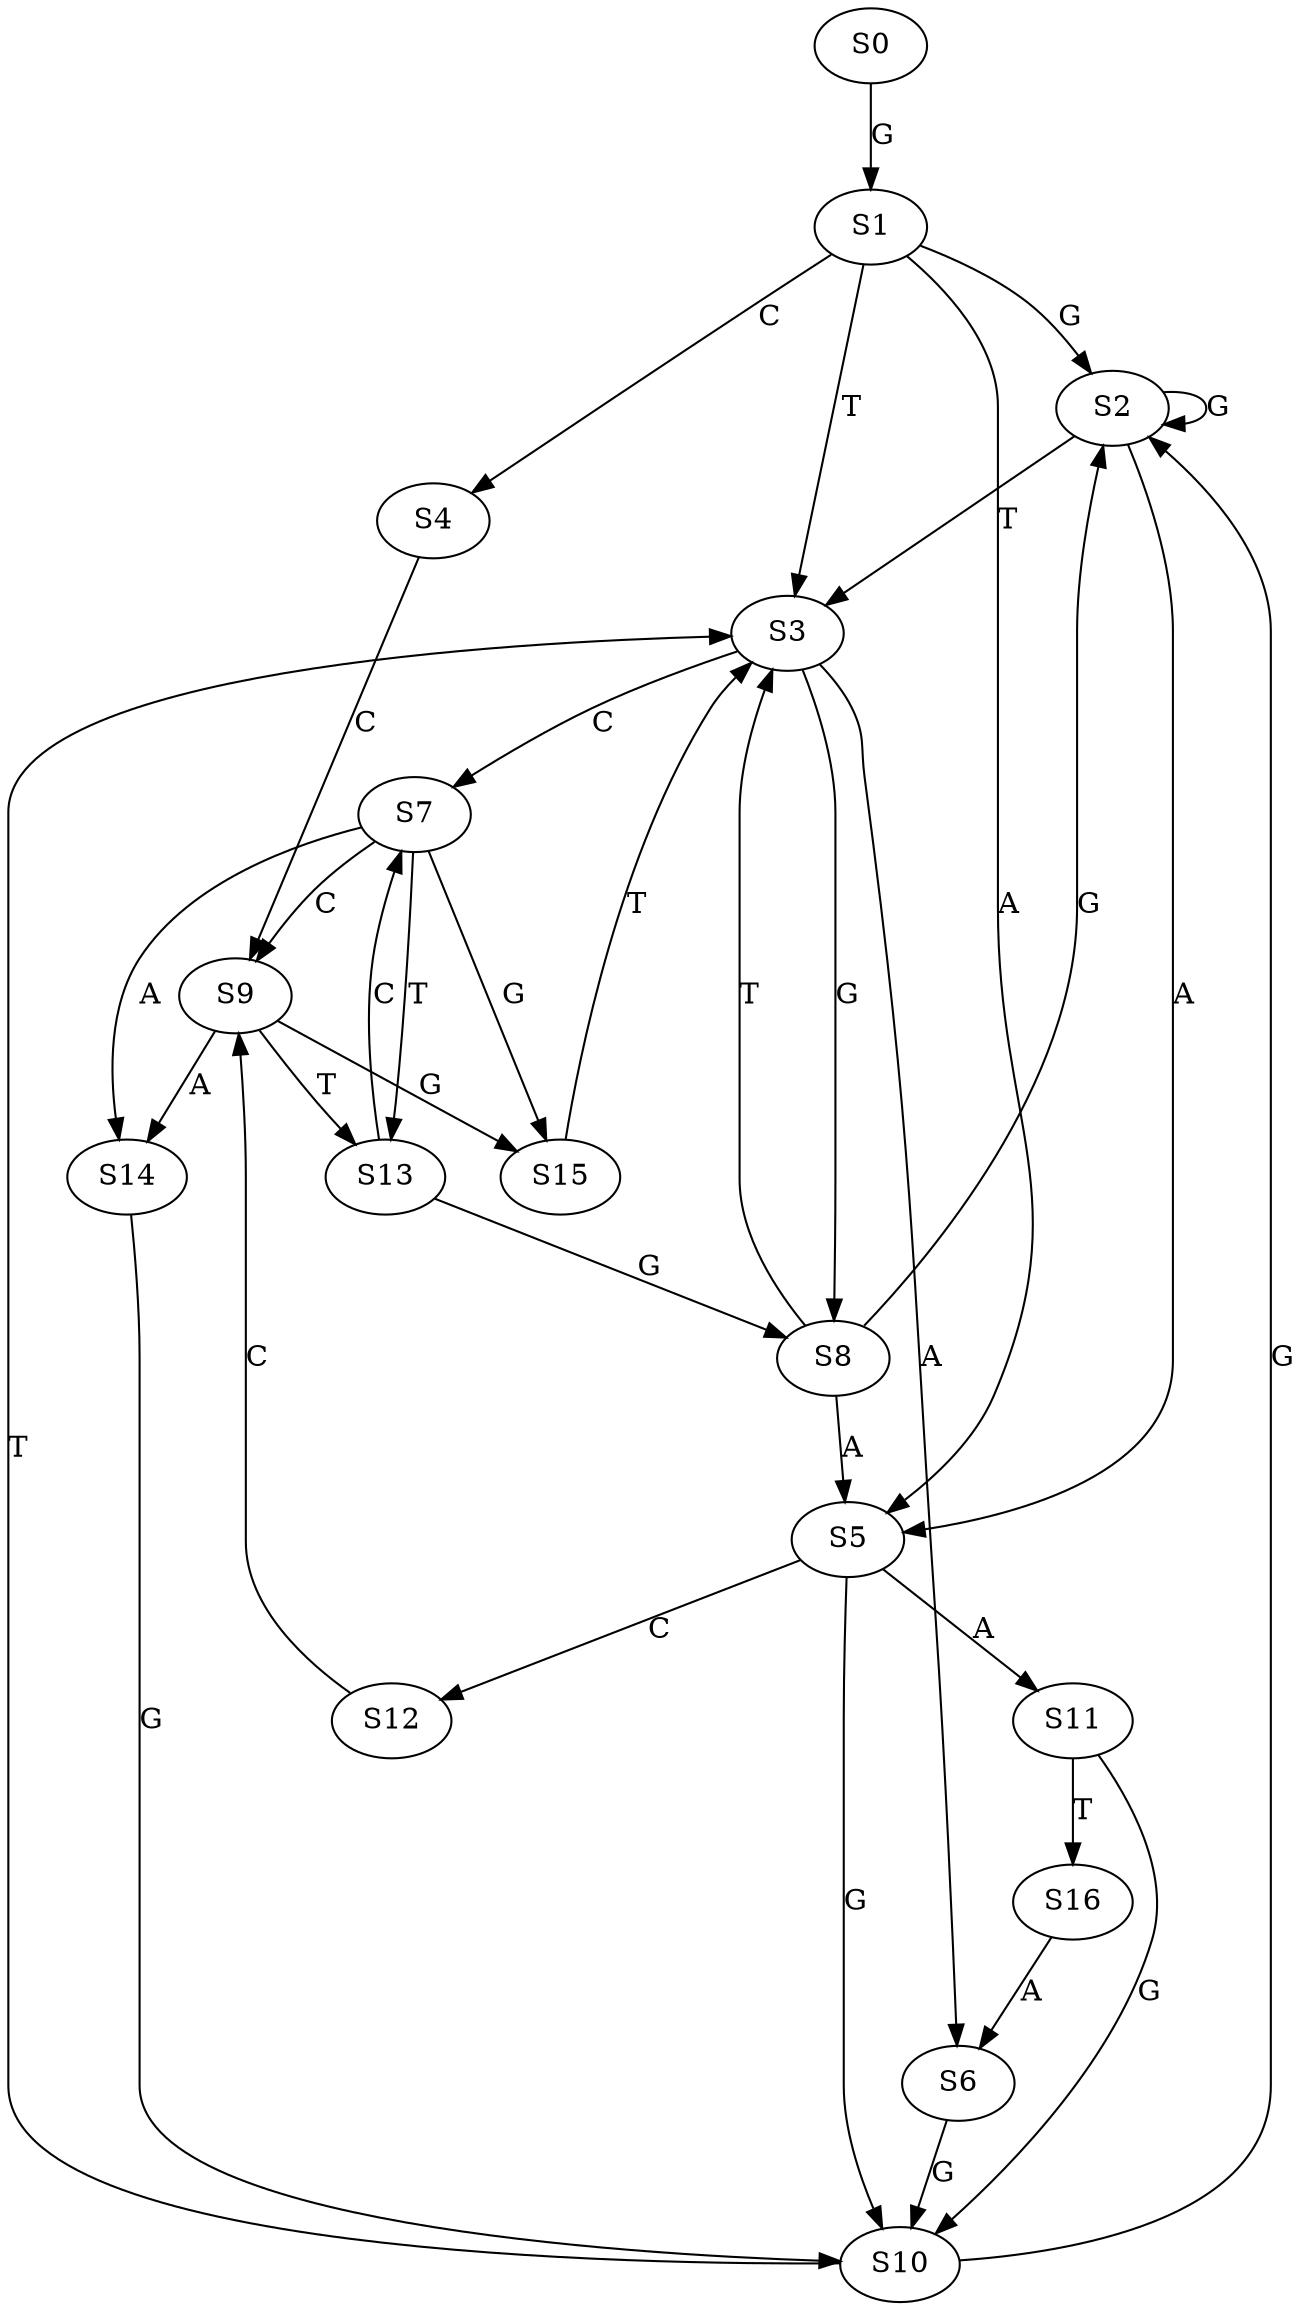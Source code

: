 strict digraph  {
	S0 -> S1 [ label = G ];
	S1 -> S2 [ label = G ];
	S1 -> S3 [ label = T ];
	S1 -> S4 [ label = C ];
	S1 -> S5 [ label = A ];
	S2 -> S5 [ label = A ];
	S2 -> S3 [ label = T ];
	S2 -> S2 [ label = G ];
	S3 -> S6 [ label = A ];
	S3 -> S7 [ label = C ];
	S3 -> S8 [ label = G ];
	S4 -> S9 [ label = C ];
	S5 -> S10 [ label = G ];
	S5 -> S11 [ label = A ];
	S5 -> S12 [ label = C ];
	S6 -> S10 [ label = G ];
	S7 -> S13 [ label = T ];
	S7 -> S14 [ label = A ];
	S7 -> S15 [ label = G ];
	S7 -> S9 [ label = C ];
	S8 -> S5 [ label = A ];
	S8 -> S3 [ label = T ];
	S8 -> S2 [ label = G ];
	S9 -> S14 [ label = A ];
	S9 -> S13 [ label = T ];
	S9 -> S15 [ label = G ];
	S10 -> S3 [ label = T ];
	S10 -> S2 [ label = G ];
	S11 -> S16 [ label = T ];
	S11 -> S10 [ label = G ];
	S12 -> S9 [ label = C ];
	S13 -> S8 [ label = G ];
	S13 -> S7 [ label = C ];
	S14 -> S10 [ label = G ];
	S15 -> S3 [ label = T ];
	S16 -> S6 [ label = A ];
}

